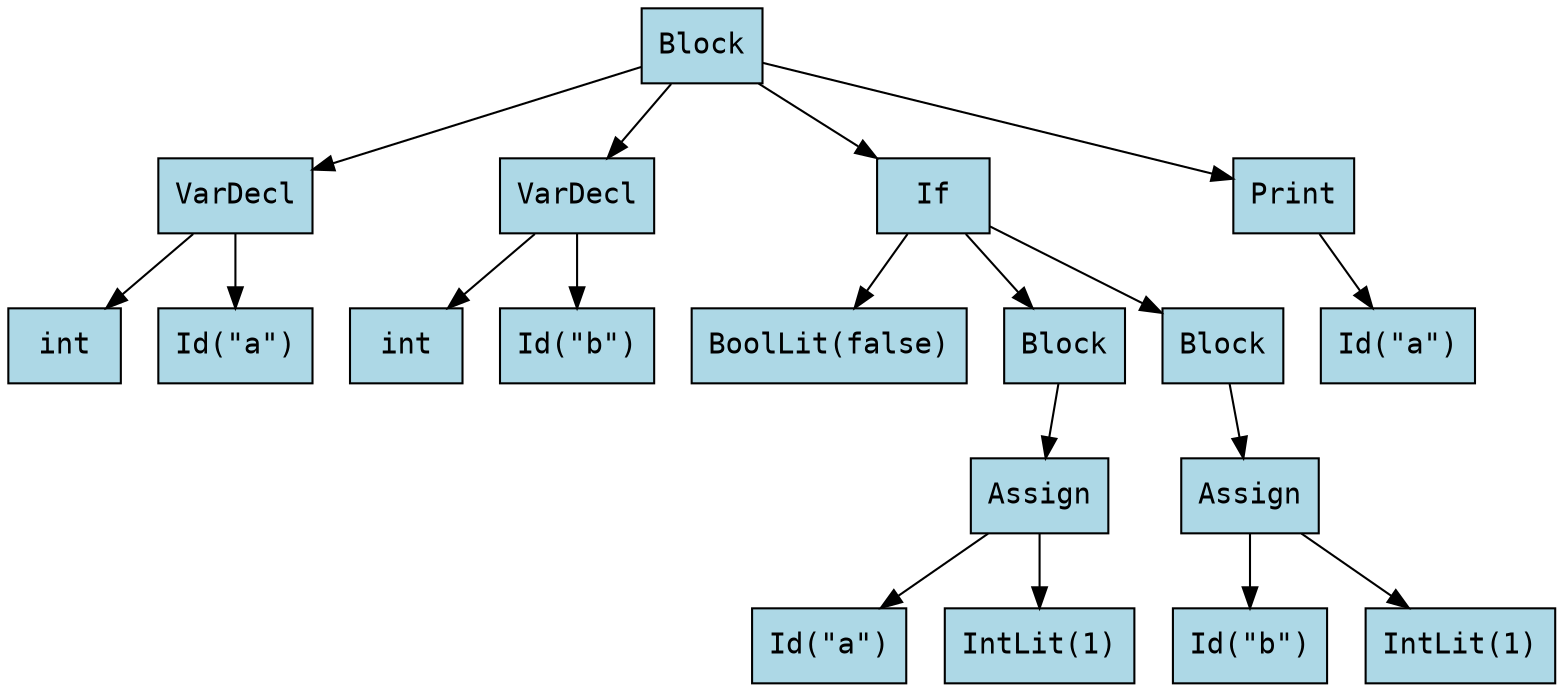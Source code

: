 digraph AST {
node [shape=box style=filled fontname=Courier];
0[label="Block" fillcolor="lightblue"];0 -> 1;
1[label="VarDecl" fillcolor="lightblue"];1 -> 2;
2[label="int" fillcolor="lightblue"];1 -> 3;
3[label="Id(\"a\")" fillcolor="lightblue"];0 -> 4;
4[label="VarDecl" fillcolor="lightblue"];4 -> 5;
5[label="int" fillcolor="lightblue"];4 -> 6;
6[label="Id(\"b\")" fillcolor="lightblue"];0 -> 7;
7[label="If" fillcolor="lightblue"];7 -> 8;
8[label="BoolLit(false)" fillcolor="lightblue"];7 -> 9;
9[label="Block" fillcolor="lightblue"];9 -> 10;
10[label="Assign" fillcolor="lightblue"];10 -> 11;
11[label="Id(\"a\")" fillcolor="lightblue"];10 -> 12;
12[label="IntLit(1)" fillcolor="lightblue"];7 -> 13;
13[label="Block" fillcolor="lightblue"];13 -> 14;
14[label="Assign" fillcolor="lightblue"];14 -> 15;
15[label="Id(\"b\")" fillcolor="lightblue"];14 -> 16;
16[label="IntLit(1)" fillcolor="lightblue"];0 -> 17;
17[label="Print" fillcolor="lightblue"];17 -> 18;
18[label="Id(\"a\")" fillcolor="lightblue"];}
